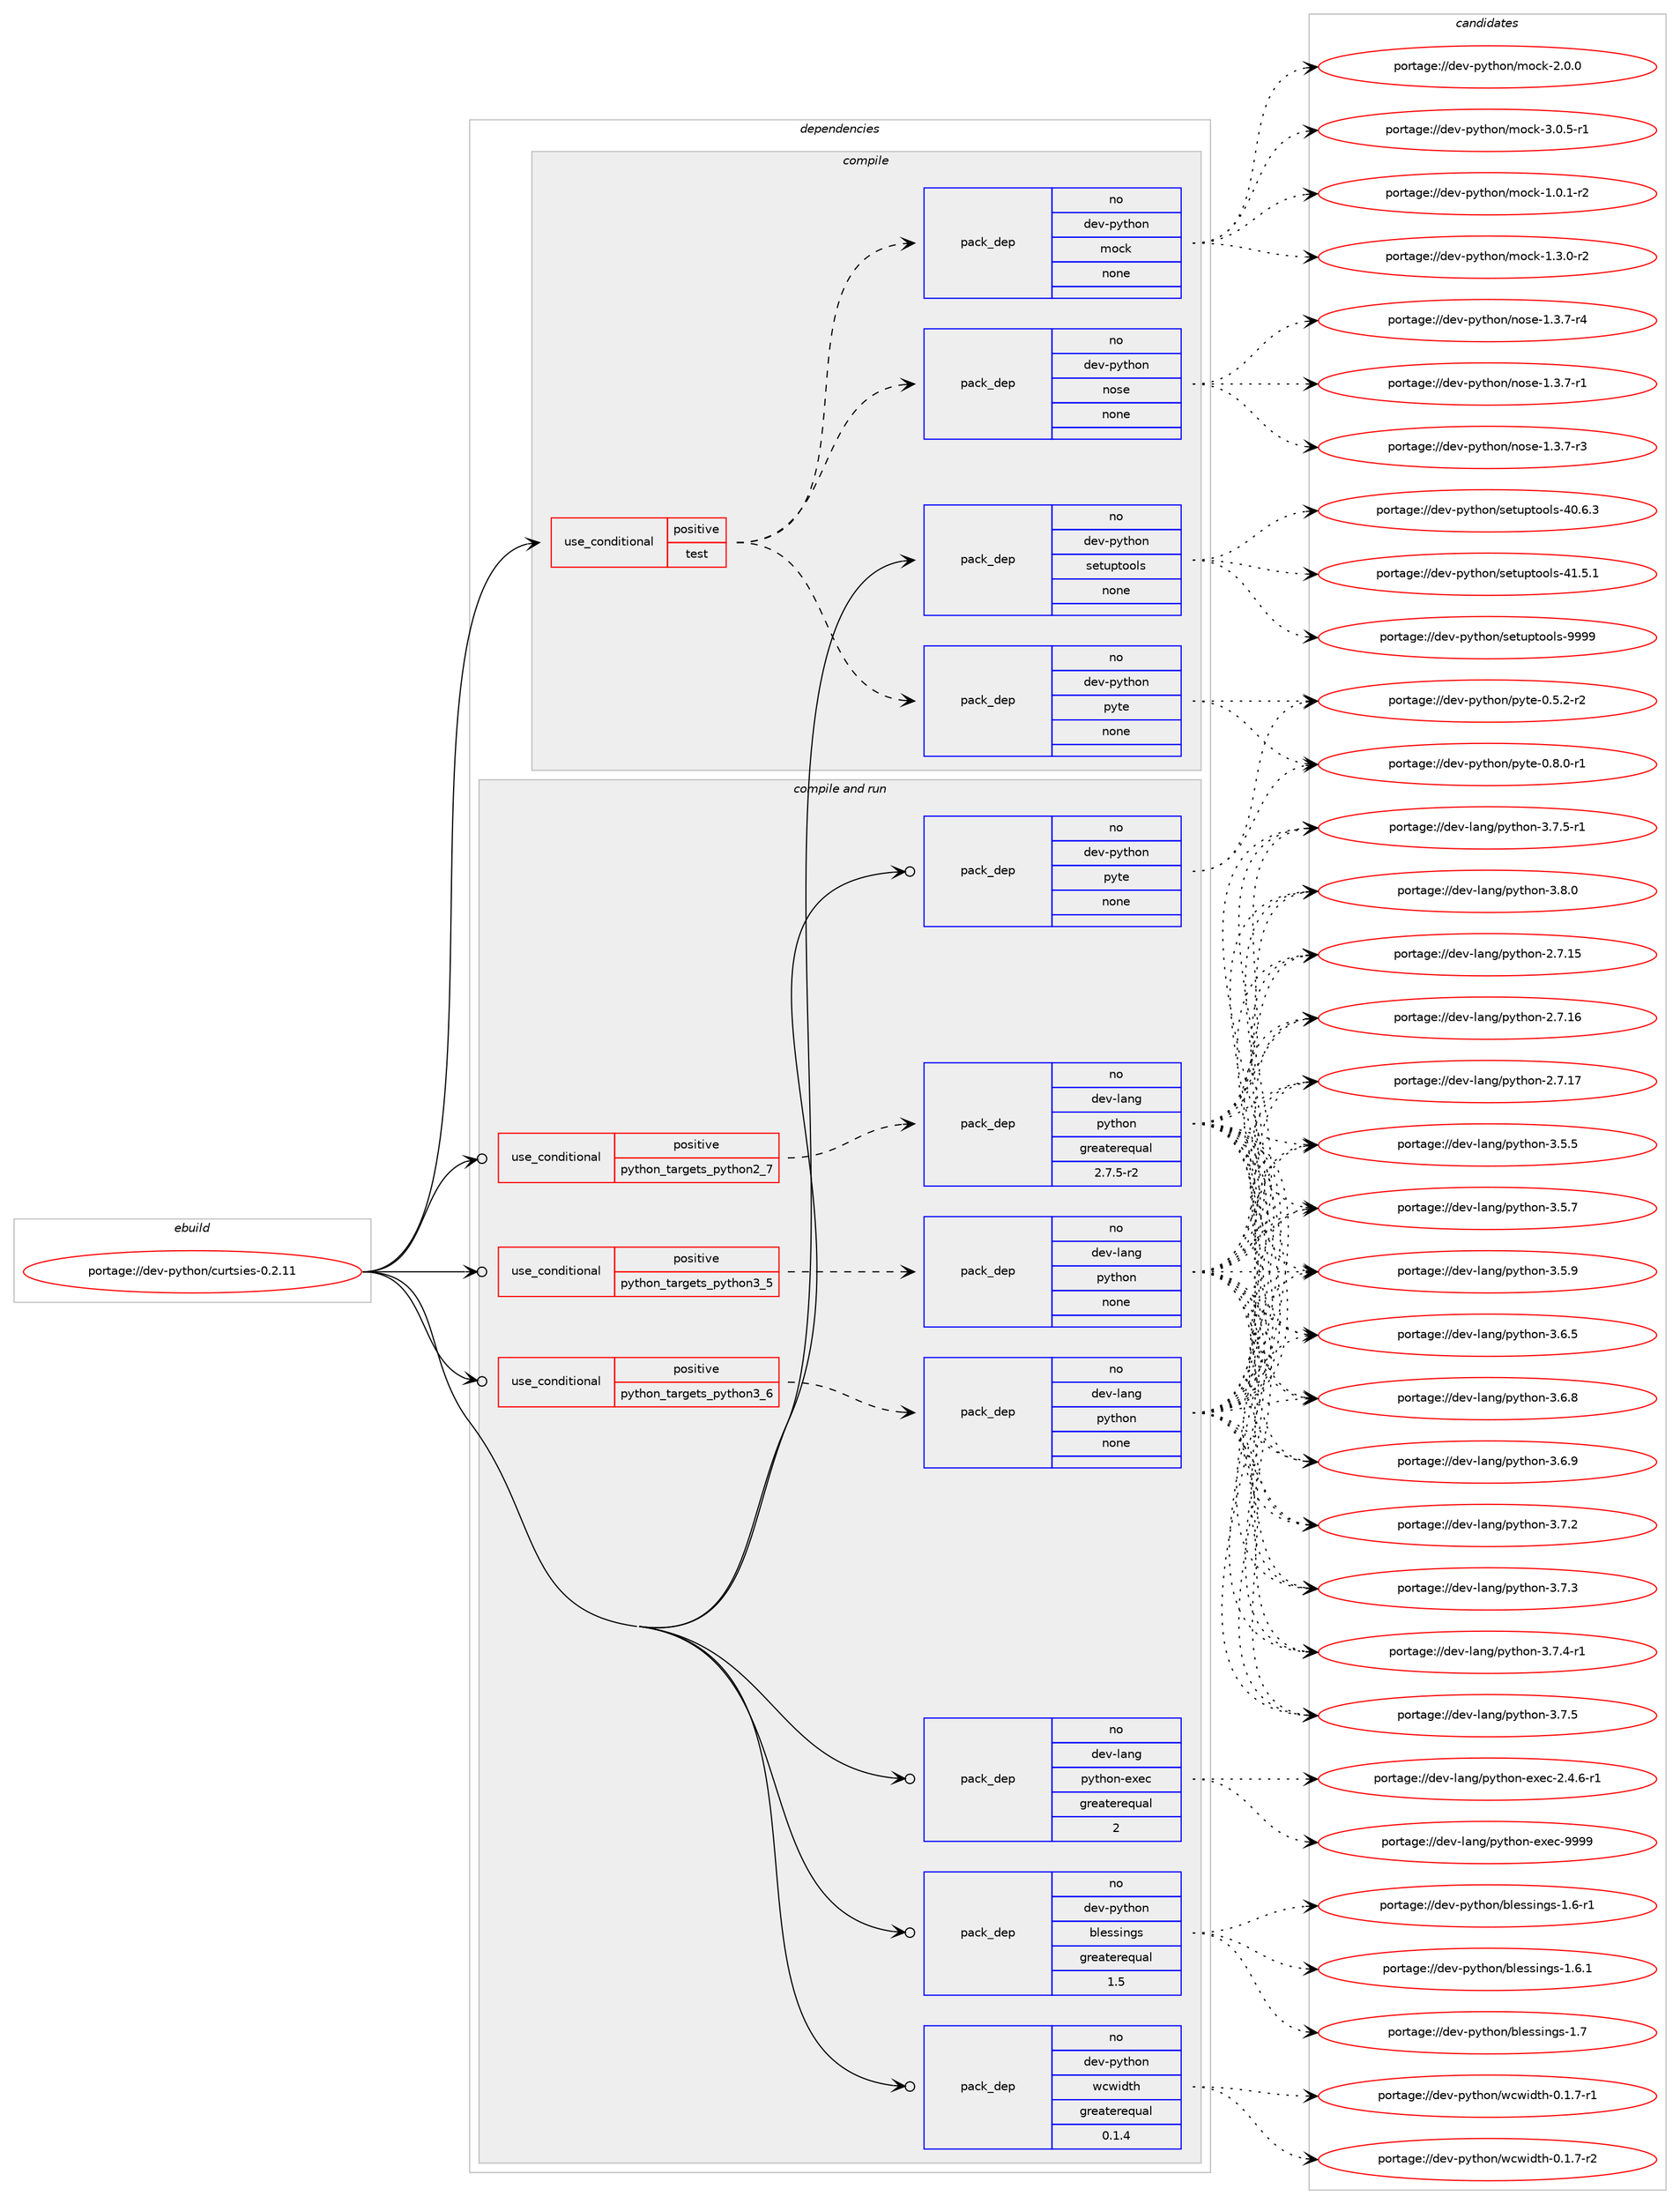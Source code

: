 digraph prolog {

# *************
# Graph options
# *************

newrank=true;
concentrate=true;
compound=true;
graph [rankdir=LR,fontname=Helvetica,fontsize=10,ranksep=1.5];#, ranksep=2.5, nodesep=0.2];
edge  [arrowhead=vee];
node  [fontname=Helvetica,fontsize=10];

# **********
# The ebuild
# **********

subgraph cluster_leftcol {
color=gray;
rank=same;
label=<<i>ebuild</i>>;
id [label="portage://dev-python/curtsies-0.2.11", color=red, width=4, href="../dev-python/curtsies-0.2.11.svg"];
}

# ****************
# The dependencies
# ****************

subgraph cluster_midcol {
color=gray;
label=<<i>dependencies</i>>;
subgraph cluster_compile {
fillcolor="#eeeeee";
style=filled;
label=<<i>compile</i>>;
subgraph cond27366 {
dependency135448 [label=<<TABLE BORDER="0" CELLBORDER="1" CELLSPACING="0" CELLPADDING="4"><TR><TD ROWSPAN="3" CELLPADDING="10">use_conditional</TD></TR><TR><TD>positive</TD></TR><TR><TD>test</TD></TR></TABLE>>, shape=none, color=red];
subgraph pack104766 {
dependency135449 [label=<<TABLE BORDER="0" CELLBORDER="1" CELLSPACING="0" CELLPADDING="4" WIDTH="220"><TR><TD ROWSPAN="6" CELLPADDING="30">pack_dep</TD></TR><TR><TD WIDTH="110">no</TD></TR><TR><TD>dev-python</TD></TR><TR><TD>mock</TD></TR><TR><TD>none</TD></TR><TR><TD></TD></TR></TABLE>>, shape=none, color=blue];
}
dependency135448:e -> dependency135449:w [weight=20,style="dashed",arrowhead="vee"];
subgraph pack104767 {
dependency135450 [label=<<TABLE BORDER="0" CELLBORDER="1" CELLSPACING="0" CELLPADDING="4" WIDTH="220"><TR><TD ROWSPAN="6" CELLPADDING="30">pack_dep</TD></TR><TR><TD WIDTH="110">no</TD></TR><TR><TD>dev-python</TD></TR><TR><TD>nose</TD></TR><TR><TD>none</TD></TR><TR><TD></TD></TR></TABLE>>, shape=none, color=blue];
}
dependency135448:e -> dependency135450:w [weight=20,style="dashed",arrowhead="vee"];
subgraph pack104768 {
dependency135451 [label=<<TABLE BORDER="0" CELLBORDER="1" CELLSPACING="0" CELLPADDING="4" WIDTH="220"><TR><TD ROWSPAN="6" CELLPADDING="30">pack_dep</TD></TR><TR><TD WIDTH="110">no</TD></TR><TR><TD>dev-python</TD></TR><TR><TD>pyte</TD></TR><TR><TD>none</TD></TR><TR><TD></TD></TR></TABLE>>, shape=none, color=blue];
}
dependency135448:e -> dependency135451:w [weight=20,style="dashed",arrowhead="vee"];
}
id:e -> dependency135448:w [weight=20,style="solid",arrowhead="vee"];
subgraph pack104769 {
dependency135452 [label=<<TABLE BORDER="0" CELLBORDER="1" CELLSPACING="0" CELLPADDING="4" WIDTH="220"><TR><TD ROWSPAN="6" CELLPADDING="30">pack_dep</TD></TR><TR><TD WIDTH="110">no</TD></TR><TR><TD>dev-python</TD></TR><TR><TD>setuptools</TD></TR><TR><TD>none</TD></TR><TR><TD></TD></TR></TABLE>>, shape=none, color=blue];
}
id:e -> dependency135452:w [weight=20,style="solid",arrowhead="vee"];
}
subgraph cluster_compileandrun {
fillcolor="#eeeeee";
style=filled;
label=<<i>compile and run</i>>;
subgraph cond27367 {
dependency135453 [label=<<TABLE BORDER="0" CELLBORDER="1" CELLSPACING="0" CELLPADDING="4"><TR><TD ROWSPAN="3" CELLPADDING="10">use_conditional</TD></TR><TR><TD>positive</TD></TR><TR><TD>python_targets_python2_7</TD></TR></TABLE>>, shape=none, color=red];
subgraph pack104770 {
dependency135454 [label=<<TABLE BORDER="0" CELLBORDER="1" CELLSPACING="0" CELLPADDING="4" WIDTH="220"><TR><TD ROWSPAN="6" CELLPADDING="30">pack_dep</TD></TR><TR><TD WIDTH="110">no</TD></TR><TR><TD>dev-lang</TD></TR><TR><TD>python</TD></TR><TR><TD>greaterequal</TD></TR><TR><TD>2.7.5-r2</TD></TR></TABLE>>, shape=none, color=blue];
}
dependency135453:e -> dependency135454:w [weight=20,style="dashed",arrowhead="vee"];
}
id:e -> dependency135453:w [weight=20,style="solid",arrowhead="odotvee"];
subgraph cond27368 {
dependency135455 [label=<<TABLE BORDER="0" CELLBORDER="1" CELLSPACING="0" CELLPADDING="4"><TR><TD ROWSPAN="3" CELLPADDING="10">use_conditional</TD></TR><TR><TD>positive</TD></TR><TR><TD>python_targets_python3_5</TD></TR></TABLE>>, shape=none, color=red];
subgraph pack104771 {
dependency135456 [label=<<TABLE BORDER="0" CELLBORDER="1" CELLSPACING="0" CELLPADDING="4" WIDTH="220"><TR><TD ROWSPAN="6" CELLPADDING="30">pack_dep</TD></TR><TR><TD WIDTH="110">no</TD></TR><TR><TD>dev-lang</TD></TR><TR><TD>python</TD></TR><TR><TD>none</TD></TR><TR><TD></TD></TR></TABLE>>, shape=none, color=blue];
}
dependency135455:e -> dependency135456:w [weight=20,style="dashed",arrowhead="vee"];
}
id:e -> dependency135455:w [weight=20,style="solid",arrowhead="odotvee"];
subgraph cond27369 {
dependency135457 [label=<<TABLE BORDER="0" CELLBORDER="1" CELLSPACING="0" CELLPADDING="4"><TR><TD ROWSPAN="3" CELLPADDING="10">use_conditional</TD></TR><TR><TD>positive</TD></TR><TR><TD>python_targets_python3_6</TD></TR></TABLE>>, shape=none, color=red];
subgraph pack104772 {
dependency135458 [label=<<TABLE BORDER="0" CELLBORDER="1" CELLSPACING="0" CELLPADDING="4" WIDTH="220"><TR><TD ROWSPAN="6" CELLPADDING="30">pack_dep</TD></TR><TR><TD WIDTH="110">no</TD></TR><TR><TD>dev-lang</TD></TR><TR><TD>python</TD></TR><TR><TD>none</TD></TR><TR><TD></TD></TR></TABLE>>, shape=none, color=blue];
}
dependency135457:e -> dependency135458:w [weight=20,style="dashed",arrowhead="vee"];
}
id:e -> dependency135457:w [weight=20,style="solid",arrowhead="odotvee"];
subgraph pack104773 {
dependency135459 [label=<<TABLE BORDER="0" CELLBORDER="1" CELLSPACING="0" CELLPADDING="4" WIDTH="220"><TR><TD ROWSPAN="6" CELLPADDING="30">pack_dep</TD></TR><TR><TD WIDTH="110">no</TD></TR><TR><TD>dev-lang</TD></TR><TR><TD>python-exec</TD></TR><TR><TD>greaterequal</TD></TR><TR><TD>2</TD></TR></TABLE>>, shape=none, color=blue];
}
id:e -> dependency135459:w [weight=20,style="solid",arrowhead="odotvee"];
subgraph pack104774 {
dependency135460 [label=<<TABLE BORDER="0" CELLBORDER="1" CELLSPACING="0" CELLPADDING="4" WIDTH="220"><TR><TD ROWSPAN="6" CELLPADDING="30">pack_dep</TD></TR><TR><TD WIDTH="110">no</TD></TR><TR><TD>dev-python</TD></TR><TR><TD>blessings</TD></TR><TR><TD>greaterequal</TD></TR><TR><TD>1.5</TD></TR></TABLE>>, shape=none, color=blue];
}
id:e -> dependency135460:w [weight=20,style="solid",arrowhead="odotvee"];
subgraph pack104775 {
dependency135461 [label=<<TABLE BORDER="0" CELLBORDER="1" CELLSPACING="0" CELLPADDING="4" WIDTH="220"><TR><TD ROWSPAN="6" CELLPADDING="30">pack_dep</TD></TR><TR><TD WIDTH="110">no</TD></TR><TR><TD>dev-python</TD></TR><TR><TD>pyte</TD></TR><TR><TD>none</TD></TR><TR><TD></TD></TR></TABLE>>, shape=none, color=blue];
}
id:e -> dependency135461:w [weight=20,style="solid",arrowhead="odotvee"];
subgraph pack104776 {
dependency135462 [label=<<TABLE BORDER="0" CELLBORDER="1" CELLSPACING="0" CELLPADDING="4" WIDTH="220"><TR><TD ROWSPAN="6" CELLPADDING="30">pack_dep</TD></TR><TR><TD WIDTH="110">no</TD></TR><TR><TD>dev-python</TD></TR><TR><TD>wcwidth</TD></TR><TR><TD>greaterequal</TD></TR><TR><TD>0.1.4</TD></TR></TABLE>>, shape=none, color=blue];
}
id:e -> dependency135462:w [weight=20,style="solid",arrowhead="odotvee"];
}
subgraph cluster_run {
fillcolor="#eeeeee";
style=filled;
label=<<i>run</i>>;
}
}

# **************
# The candidates
# **************

subgraph cluster_choices {
rank=same;
color=gray;
label=<<i>candidates</i>>;

subgraph choice104766 {
color=black;
nodesep=1;
choiceportage1001011184511212111610411111047109111991074549464846494511450 [label="portage://dev-python/mock-1.0.1-r2", color=red, width=4,href="../dev-python/mock-1.0.1-r2.svg"];
choiceportage1001011184511212111610411111047109111991074549465146484511450 [label="portage://dev-python/mock-1.3.0-r2", color=red, width=4,href="../dev-python/mock-1.3.0-r2.svg"];
choiceportage100101118451121211161041111104710911199107455046484648 [label="portage://dev-python/mock-2.0.0", color=red, width=4,href="../dev-python/mock-2.0.0.svg"];
choiceportage1001011184511212111610411111047109111991074551464846534511449 [label="portage://dev-python/mock-3.0.5-r1", color=red, width=4,href="../dev-python/mock-3.0.5-r1.svg"];
dependency135449:e -> choiceportage1001011184511212111610411111047109111991074549464846494511450:w [style=dotted,weight="100"];
dependency135449:e -> choiceportage1001011184511212111610411111047109111991074549465146484511450:w [style=dotted,weight="100"];
dependency135449:e -> choiceportage100101118451121211161041111104710911199107455046484648:w [style=dotted,weight="100"];
dependency135449:e -> choiceportage1001011184511212111610411111047109111991074551464846534511449:w [style=dotted,weight="100"];
}
subgraph choice104767 {
color=black;
nodesep=1;
choiceportage10010111845112121116104111110471101111151014549465146554511449 [label="portage://dev-python/nose-1.3.7-r1", color=red, width=4,href="../dev-python/nose-1.3.7-r1.svg"];
choiceportage10010111845112121116104111110471101111151014549465146554511451 [label="portage://dev-python/nose-1.3.7-r3", color=red, width=4,href="../dev-python/nose-1.3.7-r3.svg"];
choiceportage10010111845112121116104111110471101111151014549465146554511452 [label="portage://dev-python/nose-1.3.7-r4", color=red, width=4,href="../dev-python/nose-1.3.7-r4.svg"];
dependency135450:e -> choiceportage10010111845112121116104111110471101111151014549465146554511449:w [style=dotted,weight="100"];
dependency135450:e -> choiceportage10010111845112121116104111110471101111151014549465146554511451:w [style=dotted,weight="100"];
dependency135450:e -> choiceportage10010111845112121116104111110471101111151014549465146554511452:w [style=dotted,weight="100"];
}
subgraph choice104768 {
color=black;
nodesep=1;
choiceportage10010111845112121116104111110471121211161014548465346504511450 [label="portage://dev-python/pyte-0.5.2-r2", color=red, width=4,href="../dev-python/pyte-0.5.2-r2.svg"];
choiceportage10010111845112121116104111110471121211161014548465646484511449 [label="portage://dev-python/pyte-0.8.0-r1", color=red, width=4,href="../dev-python/pyte-0.8.0-r1.svg"];
dependency135451:e -> choiceportage10010111845112121116104111110471121211161014548465346504511450:w [style=dotted,weight="100"];
dependency135451:e -> choiceportage10010111845112121116104111110471121211161014548465646484511449:w [style=dotted,weight="100"];
}
subgraph choice104769 {
color=black;
nodesep=1;
choiceportage100101118451121211161041111104711510111611711211611111110811545524846544651 [label="portage://dev-python/setuptools-40.6.3", color=red, width=4,href="../dev-python/setuptools-40.6.3.svg"];
choiceportage100101118451121211161041111104711510111611711211611111110811545524946534649 [label="portage://dev-python/setuptools-41.5.1", color=red, width=4,href="../dev-python/setuptools-41.5.1.svg"];
choiceportage10010111845112121116104111110471151011161171121161111111081154557575757 [label="portage://dev-python/setuptools-9999", color=red, width=4,href="../dev-python/setuptools-9999.svg"];
dependency135452:e -> choiceportage100101118451121211161041111104711510111611711211611111110811545524846544651:w [style=dotted,weight="100"];
dependency135452:e -> choiceportage100101118451121211161041111104711510111611711211611111110811545524946534649:w [style=dotted,weight="100"];
dependency135452:e -> choiceportage10010111845112121116104111110471151011161171121161111111081154557575757:w [style=dotted,weight="100"];
}
subgraph choice104770 {
color=black;
nodesep=1;
choiceportage10010111845108971101034711212111610411111045504655464953 [label="portage://dev-lang/python-2.7.15", color=red, width=4,href="../dev-lang/python-2.7.15.svg"];
choiceportage10010111845108971101034711212111610411111045504655464954 [label="portage://dev-lang/python-2.7.16", color=red, width=4,href="../dev-lang/python-2.7.16.svg"];
choiceportage10010111845108971101034711212111610411111045504655464955 [label="portage://dev-lang/python-2.7.17", color=red, width=4,href="../dev-lang/python-2.7.17.svg"];
choiceportage100101118451089711010347112121116104111110455146534653 [label="portage://dev-lang/python-3.5.5", color=red, width=4,href="../dev-lang/python-3.5.5.svg"];
choiceportage100101118451089711010347112121116104111110455146534655 [label="portage://dev-lang/python-3.5.7", color=red, width=4,href="../dev-lang/python-3.5.7.svg"];
choiceportage100101118451089711010347112121116104111110455146534657 [label="portage://dev-lang/python-3.5.9", color=red, width=4,href="../dev-lang/python-3.5.9.svg"];
choiceportage100101118451089711010347112121116104111110455146544653 [label="portage://dev-lang/python-3.6.5", color=red, width=4,href="../dev-lang/python-3.6.5.svg"];
choiceportage100101118451089711010347112121116104111110455146544656 [label="portage://dev-lang/python-3.6.8", color=red, width=4,href="../dev-lang/python-3.6.8.svg"];
choiceportage100101118451089711010347112121116104111110455146544657 [label="portage://dev-lang/python-3.6.9", color=red, width=4,href="../dev-lang/python-3.6.9.svg"];
choiceportage100101118451089711010347112121116104111110455146554650 [label="portage://dev-lang/python-3.7.2", color=red, width=4,href="../dev-lang/python-3.7.2.svg"];
choiceportage100101118451089711010347112121116104111110455146554651 [label="portage://dev-lang/python-3.7.3", color=red, width=4,href="../dev-lang/python-3.7.3.svg"];
choiceportage1001011184510897110103471121211161041111104551465546524511449 [label="portage://dev-lang/python-3.7.4-r1", color=red, width=4,href="../dev-lang/python-3.7.4-r1.svg"];
choiceportage100101118451089711010347112121116104111110455146554653 [label="portage://dev-lang/python-3.7.5", color=red, width=4,href="../dev-lang/python-3.7.5.svg"];
choiceportage1001011184510897110103471121211161041111104551465546534511449 [label="portage://dev-lang/python-3.7.5-r1", color=red, width=4,href="../dev-lang/python-3.7.5-r1.svg"];
choiceportage100101118451089711010347112121116104111110455146564648 [label="portage://dev-lang/python-3.8.0", color=red, width=4,href="../dev-lang/python-3.8.0.svg"];
dependency135454:e -> choiceportage10010111845108971101034711212111610411111045504655464953:w [style=dotted,weight="100"];
dependency135454:e -> choiceportage10010111845108971101034711212111610411111045504655464954:w [style=dotted,weight="100"];
dependency135454:e -> choiceportage10010111845108971101034711212111610411111045504655464955:w [style=dotted,weight="100"];
dependency135454:e -> choiceportage100101118451089711010347112121116104111110455146534653:w [style=dotted,weight="100"];
dependency135454:e -> choiceportage100101118451089711010347112121116104111110455146534655:w [style=dotted,weight="100"];
dependency135454:e -> choiceportage100101118451089711010347112121116104111110455146534657:w [style=dotted,weight="100"];
dependency135454:e -> choiceportage100101118451089711010347112121116104111110455146544653:w [style=dotted,weight="100"];
dependency135454:e -> choiceportage100101118451089711010347112121116104111110455146544656:w [style=dotted,weight="100"];
dependency135454:e -> choiceportage100101118451089711010347112121116104111110455146544657:w [style=dotted,weight="100"];
dependency135454:e -> choiceportage100101118451089711010347112121116104111110455146554650:w [style=dotted,weight="100"];
dependency135454:e -> choiceportage100101118451089711010347112121116104111110455146554651:w [style=dotted,weight="100"];
dependency135454:e -> choiceportage1001011184510897110103471121211161041111104551465546524511449:w [style=dotted,weight="100"];
dependency135454:e -> choiceportage100101118451089711010347112121116104111110455146554653:w [style=dotted,weight="100"];
dependency135454:e -> choiceportage1001011184510897110103471121211161041111104551465546534511449:w [style=dotted,weight="100"];
dependency135454:e -> choiceportage100101118451089711010347112121116104111110455146564648:w [style=dotted,weight="100"];
}
subgraph choice104771 {
color=black;
nodesep=1;
choiceportage10010111845108971101034711212111610411111045504655464953 [label="portage://dev-lang/python-2.7.15", color=red, width=4,href="../dev-lang/python-2.7.15.svg"];
choiceportage10010111845108971101034711212111610411111045504655464954 [label="portage://dev-lang/python-2.7.16", color=red, width=4,href="../dev-lang/python-2.7.16.svg"];
choiceportage10010111845108971101034711212111610411111045504655464955 [label="portage://dev-lang/python-2.7.17", color=red, width=4,href="../dev-lang/python-2.7.17.svg"];
choiceportage100101118451089711010347112121116104111110455146534653 [label="portage://dev-lang/python-3.5.5", color=red, width=4,href="../dev-lang/python-3.5.5.svg"];
choiceportage100101118451089711010347112121116104111110455146534655 [label="portage://dev-lang/python-3.5.7", color=red, width=4,href="../dev-lang/python-3.5.7.svg"];
choiceportage100101118451089711010347112121116104111110455146534657 [label="portage://dev-lang/python-3.5.9", color=red, width=4,href="../dev-lang/python-3.5.9.svg"];
choiceportage100101118451089711010347112121116104111110455146544653 [label="portage://dev-lang/python-3.6.5", color=red, width=4,href="../dev-lang/python-3.6.5.svg"];
choiceportage100101118451089711010347112121116104111110455146544656 [label="portage://dev-lang/python-3.6.8", color=red, width=4,href="../dev-lang/python-3.6.8.svg"];
choiceportage100101118451089711010347112121116104111110455146544657 [label="portage://dev-lang/python-3.6.9", color=red, width=4,href="../dev-lang/python-3.6.9.svg"];
choiceportage100101118451089711010347112121116104111110455146554650 [label="portage://dev-lang/python-3.7.2", color=red, width=4,href="../dev-lang/python-3.7.2.svg"];
choiceportage100101118451089711010347112121116104111110455146554651 [label="portage://dev-lang/python-3.7.3", color=red, width=4,href="../dev-lang/python-3.7.3.svg"];
choiceportage1001011184510897110103471121211161041111104551465546524511449 [label="portage://dev-lang/python-3.7.4-r1", color=red, width=4,href="../dev-lang/python-3.7.4-r1.svg"];
choiceportage100101118451089711010347112121116104111110455146554653 [label="portage://dev-lang/python-3.7.5", color=red, width=4,href="../dev-lang/python-3.7.5.svg"];
choiceportage1001011184510897110103471121211161041111104551465546534511449 [label="portage://dev-lang/python-3.7.5-r1", color=red, width=4,href="../dev-lang/python-3.7.5-r1.svg"];
choiceportage100101118451089711010347112121116104111110455146564648 [label="portage://dev-lang/python-3.8.0", color=red, width=4,href="../dev-lang/python-3.8.0.svg"];
dependency135456:e -> choiceportage10010111845108971101034711212111610411111045504655464953:w [style=dotted,weight="100"];
dependency135456:e -> choiceportage10010111845108971101034711212111610411111045504655464954:w [style=dotted,weight="100"];
dependency135456:e -> choiceportage10010111845108971101034711212111610411111045504655464955:w [style=dotted,weight="100"];
dependency135456:e -> choiceportage100101118451089711010347112121116104111110455146534653:w [style=dotted,weight="100"];
dependency135456:e -> choiceportage100101118451089711010347112121116104111110455146534655:w [style=dotted,weight="100"];
dependency135456:e -> choiceportage100101118451089711010347112121116104111110455146534657:w [style=dotted,weight="100"];
dependency135456:e -> choiceportage100101118451089711010347112121116104111110455146544653:w [style=dotted,weight="100"];
dependency135456:e -> choiceportage100101118451089711010347112121116104111110455146544656:w [style=dotted,weight="100"];
dependency135456:e -> choiceportage100101118451089711010347112121116104111110455146544657:w [style=dotted,weight="100"];
dependency135456:e -> choiceportage100101118451089711010347112121116104111110455146554650:w [style=dotted,weight="100"];
dependency135456:e -> choiceportage100101118451089711010347112121116104111110455146554651:w [style=dotted,weight="100"];
dependency135456:e -> choiceportage1001011184510897110103471121211161041111104551465546524511449:w [style=dotted,weight="100"];
dependency135456:e -> choiceportage100101118451089711010347112121116104111110455146554653:w [style=dotted,weight="100"];
dependency135456:e -> choiceportage1001011184510897110103471121211161041111104551465546534511449:w [style=dotted,weight="100"];
dependency135456:e -> choiceportage100101118451089711010347112121116104111110455146564648:w [style=dotted,weight="100"];
}
subgraph choice104772 {
color=black;
nodesep=1;
choiceportage10010111845108971101034711212111610411111045504655464953 [label="portage://dev-lang/python-2.7.15", color=red, width=4,href="../dev-lang/python-2.7.15.svg"];
choiceportage10010111845108971101034711212111610411111045504655464954 [label="portage://dev-lang/python-2.7.16", color=red, width=4,href="../dev-lang/python-2.7.16.svg"];
choiceportage10010111845108971101034711212111610411111045504655464955 [label="portage://dev-lang/python-2.7.17", color=red, width=4,href="../dev-lang/python-2.7.17.svg"];
choiceportage100101118451089711010347112121116104111110455146534653 [label="portage://dev-lang/python-3.5.5", color=red, width=4,href="../dev-lang/python-3.5.5.svg"];
choiceportage100101118451089711010347112121116104111110455146534655 [label="portage://dev-lang/python-3.5.7", color=red, width=4,href="../dev-lang/python-3.5.7.svg"];
choiceportage100101118451089711010347112121116104111110455146534657 [label="portage://dev-lang/python-3.5.9", color=red, width=4,href="../dev-lang/python-3.5.9.svg"];
choiceportage100101118451089711010347112121116104111110455146544653 [label="portage://dev-lang/python-3.6.5", color=red, width=4,href="../dev-lang/python-3.6.5.svg"];
choiceportage100101118451089711010347112121116104111110455146544656 [label="portage://dev-lang/python-3.6.8", color=red, width=4,href="../dev-lang/python-3.6.8.svg"];
choiceportage100101118451089711010347112121116104111110455146544657 [label="portage://dev-lang/python-3.6.9", color=red, width=4,href="../dev-lang/python-3.6.9.svg"];
choiceportage100101118451089711010347112121116104111110455146554650 [label="portage://dev-lang/python-3.7.2", color=red, width=4,href="../dev-lang/python-3.7.2.svg"];
choiceportage100101118451089711010347112121116104111110455146554651 [label="portage://dev-lang/python-3.7.3", color=red, width=4,href="../dev-lang/python-3.7.3.svg"];
choiceportage1001011184510897110103471121211161041111104551465546524511449 [label="portage://dev-lang/python-3.7.4-r1", color=red, width=4,href="../dev-lang/python-3.7.4-r1.svg"];
choiceportage100101118451089711010347112121116104111110455146554653 [label="portage://dev-lang/python-3.7.5", color=red, width=4,href="../dev-lang/python-3.7.5.svg"];
choiceportage1001011184510897110103471121211161041111104551465546534511449 [label="portage://dev-lang/python-3.7.5-r1", color=red, width=4,href="../dev-lang/python-3.7.5-r1.svg"];
choiceportage100101118451089711010347112121116104111110455146564648 [label="portage://dev-lang/python-3.8.0", color=red, width=4,href="../dev-lang/python-3.8.0.svg"];
dependency135458:e -> choiceportage10010111845108971101034711212111610411111045504655464953:w [style=dotted,weight="100"];
dependency135458:e -> choiceportage10010111845108971101034711212111610411111045504655464954:w [style=dotted,weight="100"];
dependency135458:e -> choiceportage10010111845108971101034711212111610411111045504655464955:w [style=dotted,weight="100"];
dependency135458:e -> choiceportage100101118451089711010347112121116104111110455146534653:w [style=dotted,weight="100"];
dependency135458:e -> choiceportage100101118451089711010347112121116104111110455146534655:w [style=dotted,weight="100"];
dependency135458:e -> choiceportage100101118451089711010347112121116104111110455146534657:w [style=dotted,weight="100"];
dependency135458:e -> choiceportage100101118451089711010347112121116104111110455146544653:w [style=dotted,weight="100"];
dependency135458:e -> choiceportage100101118451089711010347112121116104111110455146544656:w [style=dotted,weight="100"];
dependency135458:e -> choiceportage100101118451089711010347112121116104111110455146544657:w [style=dotted,weight="100"];
dependency135458:e -> choiceportage100101118451089711010347112121116104111110455146554650:w [style=dotted,weight="100"];
dependency135458:e -> choiceportage100101118451089711010347112121116104111110455146554651:w [style=dotted,weight="100"];
dependency135458:e -> choiceportage1001011184510897110103471121211161041111104551465546524511449:w [style=dotted,weight="100"];
dependency135458:e -> choiceportage100101118451089711010347112121116104111110455146554653:w [style=dotted,weight="100"];
dependency135458:e -> choiceportage1001011184510897110103471121211161041111104551465546534511449:w [style=dotted,weight="100"];
dependency135458:e -> choiceportage100101118451089711010347112121116104111110455146564648:w [style=dotted,weight="100"];
}
subgraph choice104773 {
color=black;
nodesep=1;
choiceportage10010111845108971101034711212111610411111045101120101994550465246544511449 [label="portage://dev-lang/python-exec-2.4.6-r1", color=red, width=4,href="../dev-lang/python-exec-2.4.6-r1.svg"];
choiceportage10010111845108971101034711212111610411111045101120101994557575757 [label="portage://dev-lang/python-exec-9999", color=red, width=4,href="../dev-lang/python-exec-9999.svg"];
dependency135459:e -> choiceportage10010111845108971101034711212111610411111045101120101994550465246544511449:w [style=dotted,weight="100"];
dependency135459:e -> choiceportage10010111845108971101034711212111610411111045101120101994557575757:w [style=dotted,weight="100"];
}
subgraph choice104774 {
color=black;
nodesep=1;
choiceportage100101118451121211161041111104798108101115115105110103115454946544511449 [label="portage://dev-python/blessings-1.6-r1", color=red, width=4,href="../dev-python/blessings-1.6-r1.svg"];
choiceportage100101118451121211161041111104798108101115115105110103115454946544649 [label="portage://dev-python/blessings-1.6.1", color=red, width=4,href="../dev-python/blessings-1.6.1.svg"];
choiceportage10010111845112121116104111110479810810111511510511010311545494655 [label="portage://dev-python/blessings-1.7", color=red, width=4,href="../dev-python/blessings-1.7.svg"];
dependency135460:e -> choiceportage100101118451121211161041111104798108101115115105110103115454946544511449:w [style=dotted,weight="100"];
dependency135460:e -> choiceportage100101118451121211161041111104798108101115115105110103115454946544649:w [style=dotted,weight="100"];
dependency135460:e -> choiceportage10010111845112121116104111110479810810111511510511010311545494655:w [style=dotted,weight="100"];
}
subgraph choice104775 {
color=black;
nodesep=1;
choiceportage10010111845112121116104111110471121211161014548465346504511450 [label="portage://dev-python/pyte-0.5.2-r2", color=red, width=4,href="../dev-python/pyte-0.5.2-r2.svg"];
choiceportage10010111845112121116104111110471121211161014548465646484511449 [label="portage://dev-python/pyte-0.8.0-r1", color=red, width=4,href="../dev-python/pyte-0.8.0-r1.svg"];
dependency135461:e -> choiceportage10010111845112121116104111110471121211161014548465346504511450:w [style=dotted,weight="100"];
dependency135461:e -> choiceportage10010111845112121116104111110471121211161014548465646484511449:w [style=dotted,weight="100"];
}
subgraph choice104776 {
color=black;
nodesep=1;
choiceportage1001011184511212111610411111047119991191051001161044548464946554511449 [label="portage://dev-python/wcwidth-0.1.7-r1", color=red, width=4,href="../dev-python/wcwidth-0.1.7-r1.svg"];
choiceportage1001011184511212111610411111047119991191051001161044548464946554511450 [label="portage://dev-python/wcwidth-0.1.7-r2", color=red, width=4,href="../dev-python/wcwidth-0.1.7-r2.svg"];
dependency135462:e -> choiceportage1001011184511212111610411111047119991191051001161044548464946554511449:w [style=dotted,weight="100"];
dependency135462:e -> choiceportage1001011184511212111610411111047119991191051001161044548464946554511450:w [style=dotted,weight="100"];
}
}

}
